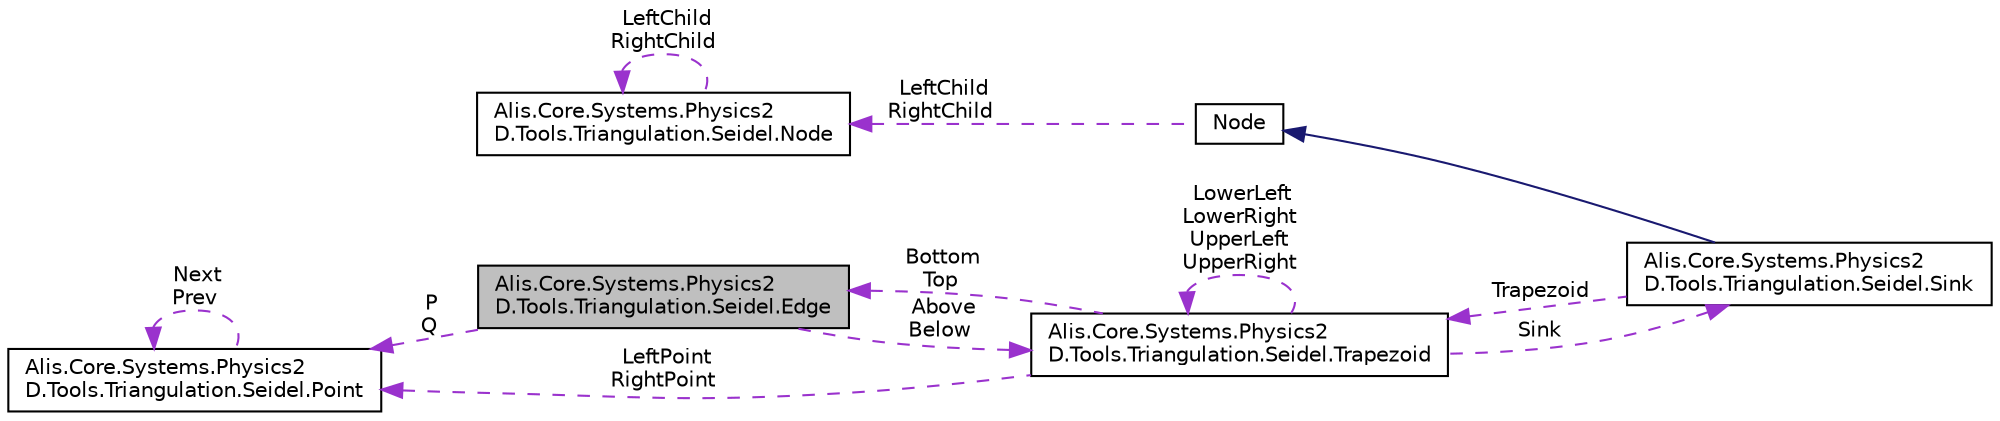 digraph "Alis.Core.Systems.Physics2D.Tools.Triangulation.Seidel.Edge"
{
 // LATEX_PDF_SIZE
  edge [fontname="Helvetica",fontsize="10",labelfontname="Helvetica",labelfontsize="10"];
  node [fontname="Helvetica",fontsize="10",shape=record];
  rankdir="LR";
  Node1 [label="Alis.Core.Systems.Physics2\lD.Tools.Triangulation.Seidel.Edge",height=0.2,width=0.4,color="black", fillcolor="grey75", style="filled", fontcolor="black",tooltip="The edge class"];
  Node2 -> Node1 [dir="back",color="darkorchid3",fontsize="10",style="dashed",label=" Above\nBelow" ,fontname="Helvetica"];
  Node2 [label="Alis.Core.Systems.Physics2\lD.Tools.Triangulation.Seidel.Trapezoid",height=0.2,width=0.4,color="black", fillcolor="white", style="filled",URL="$class_alis_1_1_core_1_1_systems_1_1_physics2_d_1_1_tools_1_1_triangulation_1_1_seidel_1_1_trapezoid.html",tooltip="The trapezoid class"];
  Node2 -> Node2 [dir="back",color="darkorchid3",fontsize="10",style="dashed",label=" LowerLeft\nLowerRight\nUpperLeft\nUpperRight" ,fontname="Helvetica"];
  Node1 -> Node2 [dir="back",color="darkorchid3",fontsize="10",style="dashed",label=" Bottom\nTop" ,fontname="Helvetica"];
  Node3 -> Node2 [dir="back",color="darkorchid3",fontsize="10",style="dashed",label=" LeftPoint\nRightPoint" ,fontname="Helvetica"];
  Node3 [label="Alis.Core.Systems.Physics2\lD.Tools.Triangulation.Seidel.Point",height=0.2,width=0.4,color="black", fillcolor="white", style="filled",URL="$class_alis_1_1_core_1_1_systems_1_1_physics2_d_1_1_tools_1_1_triangulation_1_1_seidel_1_1_point.html",tooltip="The point class"];
  Node3 -> Node3 [dir="back",color="darkorchid3",fontsize="10",style="dashed",label=" Next\nPrev" ,fontname="Helvetica"];
  Node4 -> Node2 [dir="back",color="darkorchid3",fontsize="10",style="dashed",label=" Sink" ,fontname="Helvetica"];
  Node4 [label="Alis.Core.Systems.Physics2\lD.Tools.Triangulation.Seidel.Sink",height=0.2,width=0.4,color="black", fillcolor="white", style="filled",URL="$class_alis_1_1_core_1_1_systems_1_1_physics2_d_1_1_tools_1_1_triangulation_1_1_seidel_1_1_sink.html",tooltip="The sink class"];
  Node5 -> Node4 [dir="back",color="midnightblue",fontsize="10",style="solid",fontname="Helvetica"];
  Node5 [label="Node",height=0.2,width=0.4,color="black", fillcolor="white", style="filled",URL="$class_alis_1_1_core_1_1_systems_1_1_physics2_d_1_1_tools_1_1_triangulation_1_1_seidel_1_1_node.html",tooltip="The node class"];
  Node6 -> Node5 [dir="back",color="darkorchid3",fontsize="10",style="dashed",label=" LeftChild\nRightChild" ,fontname="Helvetica"];
  Node6 [label="Alis.Core.Systems.Physics2\lD.Tools.Triangulation.Seidel.Node",height=0.2,width=0.4,color="black", fillcolor="white", style="filled",URL="$class_alis_1_1_core_1_1_systems_1_1_physics2_d_1_1_tools_1_1_triangulation_1_1_seidel_1_1_node.html",tooltip="The node class"];
  Node6 -> Node6 [dir="back",color="darkorchid3",fontsize="10",style="dashed",label=" LeftChild\nRightChild" ,fontname="Helvetica"];
  Node2 -> Node4 [dir="back",color="darkorchid3",fontsize="10",style="dashed",label=" Trapezoid" ,fontname="Helvetica"];
  Node3 -> Node1 [dir="back",color="darkorchid3",fontsize="10",style="dashed",label=" P\nQ" ,fontname="Helvetica"];
}
